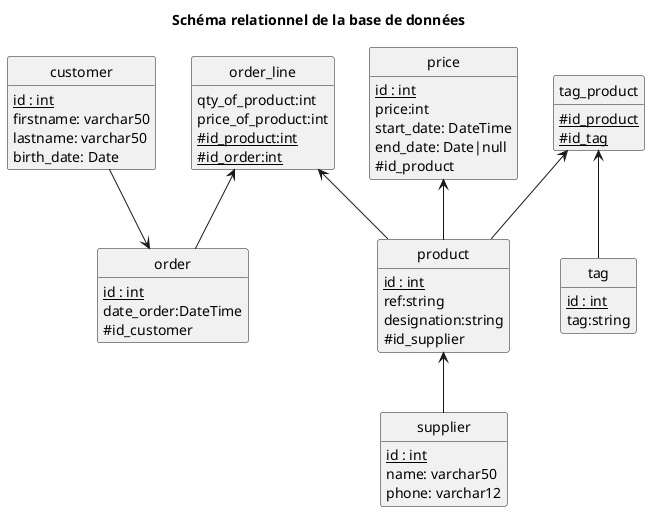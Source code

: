 @startuml

title Schéma relationnel de la base de données

hide circle
hide method
skinparam classAttributeIconSize 0

class supplier {
{static} id : int
name: varchar50
phone: varchar12
}

class customer {
{static} id : int
firstname: varchar50
lastname: varchar50
birth_date: Date
}

class order {
{static} id : int
date_order:DateTime
#id_customer
}

class order_line {
qty_of_product:int
price_of_product:int
{static} #id_product:int
{static} #id_order:int
}

class price {
{static} id : int
price:int
start_date: DateTime
end_date: Date|null
#id_product
}

class tag {
{static} id : int
tag:string
}

class product {
{static} id : int
ref:string
designation:string
#id_supplier
}
class tag_product {
{static} #id_product
{static} #id_tag
}

product <-- supplier
customer --> order
price <-- product
order_line <-- product
order_line <-- order
tag_product <-- tag
tag_product <-- product




@enduml